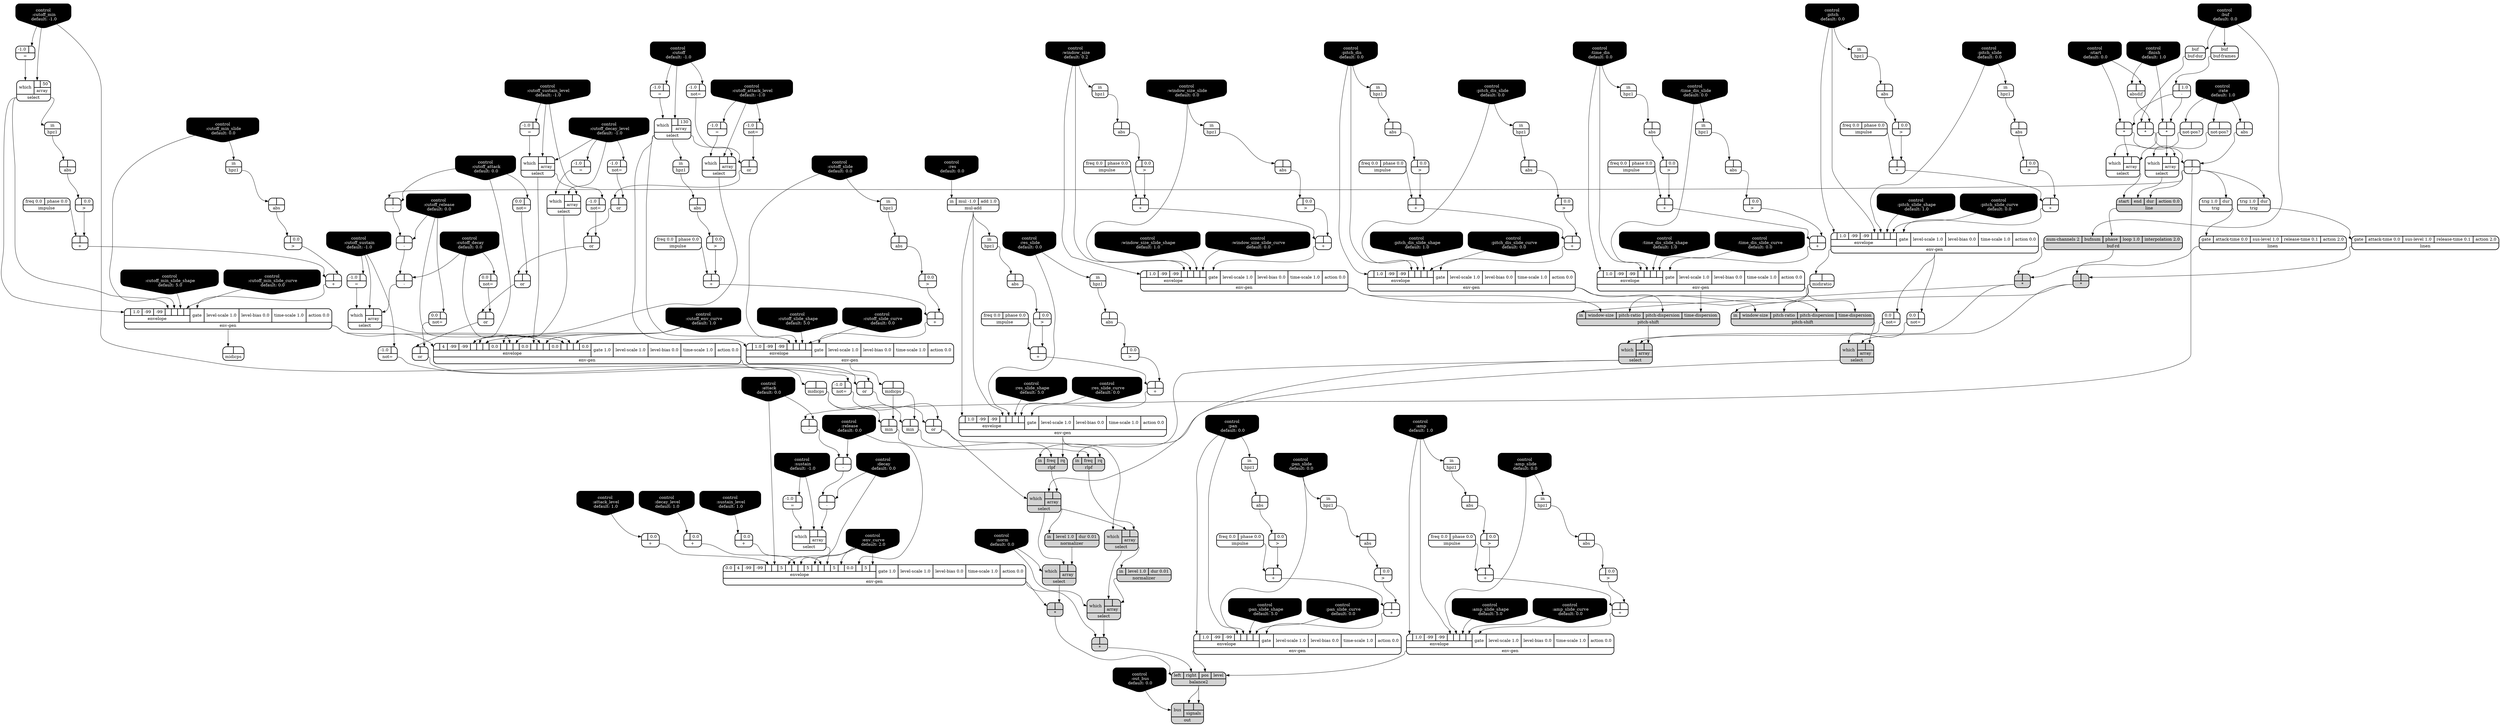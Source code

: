 digraph synthdef {
103 [label = "{{ <a> |<b> } |<__UG_NAME__>* }" style="bold, rounded" shape=record rankdir=LR];
104 [label = "{{ <a> |<b> } |<__UG_NAME__>* }" style="bold, rounded" shape=record rankdir=LR];
109 [label = "{{ <a> |<b> } |<__UG_NAME__>* }" style="bold, rounded" shape=record rankdir=LR];
116 [label = "{{ <a> |<b> } |<__UG_NAME__>* }" style="filled, bold, rounded"  shape=record rankdir=LR];
202 [label = "{{ <a> |<b> } |<__UG_NAME__>* }" style="filled, bold, rounded"  shape=record rankdir=LR];
206 [label = "{{ <a> |<b> } |<__UG_NAME__>* }" style="filled, bold, rounded"  shape=record rankdir=LR];
214 [label = "{{ <a> |<b> } |<__UG_NAME__>* }" style="filled, bold, rounded"  shape=record rankdir=LR];
67 [label = "{{ <a> |<b> } |<__UG_NAME__>+ }" style="bold, rounded" shape=record rankdir=LR];
93 [label = "{{ <a> |<b> } |<__UG_NAME__>+ }" style="bold, rounded" shape=record rankdir=LR];
97 [label = "{{ <a> |<b> } |<__UG_NAME__>+ }" style="bold, rounded" shape=record rankdir=LR];
121 [label = "{{ <a> |<b> } |<__UG_NAME__>+ }" style="bold, rounded" shape=record rankdir=LR];
125 [label = "{{ <a> |<b> } |<__UG_NAME__>+ }" style="bold, rounded" shape=record rankdir=LR];
132 [label = "{{ <a> |<b> } |<__UG_NAME__>+ }" style="bold, rounded" shape=record rankdir=LR];
136 [label = "{{ <a> |<b> } |<__UG_NAME__>+ }" style="bold, rounded" shape=record rankdir=LR];
141 [label = "{{ <a> |<b> } |<__UG_NAME__>+ }" style="bold, rounded" shape=record rankdir=LR];
151 [label = "{{ <a> |<b> } |<__UG_NAME__>+ }" style="bold, rounded" shape=record rankdir=LR];
152 [label = "{{ <a> |<b> } |<__UG_NAME__>+ }" style="bold, rounded" shape=record rankdir=LR];
173 [label = "{{ <a> |<b> } |<__UG_NAME__>+ }" style="bold, rounded" shape=record rankdir=LR];
177 [label = "{{ <a> |<b> } |<__UG_NAME__>+ }" style="bold, rounded" shape=record rankdir=LR];
186 [label = "{{ <a> |<b> } |<__UG_NAME__>+ }" style="bold, rounded" shape=record rankdir=LR];
187 [label = "{{ <a> |<b> } |<__UG_NAME__>+ }" style="bold, rounded" shape=record rankdir=LR];
193 [label = "{{ <a> |<b> 0.0} |<__UG_NAME__>+ }" style="bold, rounded" shape=record rankdir=LR];
194 [label = "{{ <a> |<b> 0.0} |<__UG_NAME__>+ }" style="bold, rounded" shape=record rankdir=LR];
195 [label = "{{ <a> |<b> 0.0} |<__UG_NAME__>+ }" style="bold, rounded" shape=record rankdir=LR];
219 [label = "{{ <a> |<b> } |<__UG_NAME__>+ }" style="bold, rounded" shape=record rankdir=LR];
223 [label = "{{ <a> |<b> } |<__UG_NAME__>+ }" style="bold, rounded" shape=record rankdir=LR];
229 [label = "{{ <a> |<b> } |<__UG_NAME__>+ }" style="bold, rounded" shape=record rankdir=LR];
231 [label = "{{ <a> |<b> } |<__UG_NAME__>+ }" style="bold, rounded" shape=record rankdir=LR];
102 [label = "{{ <a> |<b> 1.0} |<__UG_NAME__>- }" style="bold, rounded" shape=record rankdir=LR];
163 [label = "{{ <a> |<b> } |<__UG_NAME__>- }" style="bold, rounded" shape=record rankdir=LR];
164 [label = "{{ <a> |<b> } |<__UG_NAME__>- }" style="bold, rounded" shape=record rankdir=LR];
165 [label = "{{ <a> |<b> } |<__UG_NAME__>- }" style="bold, rounded" shape=record rankdir=LR];
197 [label = "{{ <a> |<b> } |<__UG_NAME__>- }" style="bold, rounded" shape=record rankdir=LR];
198 [label = "{{ <a> |<b> } |<__UG_NAME__>- }" style="bold, rounded" shape=record rankdir=LR];
199 [label = "{{ <a> |<b> } |<__UG_NAME__>- }" style="bold, rounded" shape=record rankdir=LR];
111 [label = "{{ <a> |<b> } |<__UG_NAME__>/ }" style="bold, rounded" shape=record rankdir=LR];
146 [label = "{{ <a> -1.0|<b> } |<__UG_NAME__>= }" style="bold, rounded" shape=record rankdir=LR];
154 [label = "{{ <a> -1.0|<b> } |<__UG_NAME__>= }" style="bold, rounded" shape=record rankdir=LR];
155 [label = "{{ <a> -1.0|<b> } |<__UG_NAME__>= }" style="bold, rounded" shape=record rankdir=LR];
158 [label = "{{ <a> -1.0|<b> } |<__UG_NAME__>= }" style="bold, rounded" shape=record rankdir=LR];
159 [label = "{{ <a> -1.0|<b> } |<__UG_NAME__>= }" style="bold, rounded" shape=record rankdir=LR];
162 [label = "{{ <a> -1.0|<b> } |<__UG_NAME__>= }" style="bold, rounded" shape=record rankdir=LR];
196 [label = "{{ <a> -1.0|<b> } |<__UG_NAME__>= }" style="bold, rounded" shape=record rankdir=LR];
62 [label = "{{ <a> |<b> 0.0} |<__UG_NAME__>\> }" style="bold, rounded" shape=record rankdir=LR];
66 [label = "{{ <a> |<b> 0.0} |<__UG_NAME__>\> }" style="bold, rounded" shape=record rankdir=LR];
72 [label = "{{ <a> |<b> 0.0} |<__UG_NAME__>\> }" style="bold, rounded" shape=record rankdir=LR];
92 [label = "{{ <a> |<b> 0.0} |<__UG_NAME__>\> }" style="bold, rounded" shape=record rankdir=LR];
96 [label = "{{ <a> |<b> 0.0} |<__UG_NAME__>\> }" style="bold, rounded" shape=record rankdir=LR];
120 [label = "{{ <a> |<b> 0.0} |<__UG_NAME__>\> }" style="bold, rounded" shape=record rankdir=LR];
124 [label = "{{ <a> |<b> 0.0} |<__UG_NAME__>\> }" style="bold, rounded" shape=record rankdir=LR];
131 [label = "{{ <a> |<b> 0.0} |<__UG_NAME__>\> }" style="bold, rounded" shape=record rankdir=LR];
135 [label = "{{ <a> |<b> 0.0} |<__UG_NAME__>\> }" style="bold, rounded" shape=record rankdir=LR];
140 [label = "{{ <a> |<b> 0.0} |<__UG_NAME__>\> }" style="bold, rounded" shape=record rankdir=LR];
150 [label = "{{ <a> |<b> 0.0} |<__UG_NAME__>\> }" style="bold, rounded" shape=record rankdir=LR];
172 [label = "{{ <a> |<b> 0.0} |<__UG_NAME__>\> }" style="bold, rounded" shape=record rankdir=LR];
176 [label = "{{ <a> |<b> 0.0} |<__UG_NAME__>\> }" style="bold, rounded" shape=record rankdir=LR];
185 [label = "{{ <a> |<b> 0.0} |<__UG_NAME__>\> }" style="bold, rounded" shape=record rankdir=LR];
218 [label = "{{ <a> |<b> 0.0} |<__UG_NAME__>\> }" style="bold, rounded" shape=record rankdir=LR];
222 [label = "{{ <a> |<b> 0.0} |<__UG_NAME__>\> }" style="bold, rounded" shape=record rankdir=LR];
228 [label = "{{ <a> |<b> 0.0} |<__UG_NAME__>\> }" style="bold, rounded" shape=record rankdir=LR];
230 [label = "{{ <a> |<b> 0.0} |<__UG_NAME__>\> }" style="bold, rounded" shape=record rankdir=LR];
59 [label = "{{ <a> |<b> } |<__UG_NAME__>abs }" style="bold, rounded" shape=record rankdir=LR];
61 [label = "{{ <a> |<b> } |<__UG_NAME__>abs }" style="bold, rounded" shape=record rankdir=LR];
65 [label = "{{ <a> |<b> } |<__UG_NAME__>abs }" style="bold, rounded" shape=record rankdir=LR];
71 [label = "{{ <a> |<b> } |<__UG_NAME__>abs }" style="bold, rounded" shape=record rankdir=LR];
91 [label = "{{ <a> |<b> } |<__UG_NAME__>abs }" style="bold, rounded" shape=record rankdir=LR];
95 [label = "{{ <a> |<b> } |<__UG_NAME__>abs }" style="bold, rounded" shape=record rankdir=LR];
110 [label = "{{ <a> |<b> } |<__UG_NAME__>abs }" style="bold, rounded" shape=record rankdir=LR];
119 [label = "{{ <a> |<b> } |<__UG_NAME__>abs }" style="bold, rounded" shape=record rankdir=LR];
123 [label = "{{ <a> |<b> } |<__UG_NAME__>abs }" style="bold, rounded" shape=record rankdir=LR];
130 [label = "{{ <a> |<b> } |<__UG_NAME__>abs }" style="bold, rounded" shape=record rankdir=LR];
134 [label = "{{ <a> |<b> } |<__UG_NAME__>abs }" style="bold, rounded" shape=record rankdir=LR];
139 [label = "{{ <a> |<b> } |<__UG_NAME__>abs }" style="bold, rounded" shape=record rankdir=LR];
149 [label = "{{ <a> |<b> } |<__UG_NAME__>abs }" style="bold, rounded" shape=record rankdir=LR];
171 [label = "{{ <a> |<b> } |<__UG_NAME__>abs }" style="bold, rounded" shape=record rankdir=LR];
175 [label = "{{ <a> |<b> } |<__UG_NAME__>abs }" style="bold, rounded" shape=record rankdir=LR];
184 [label = "{{ <a> |<b> } |<__UG_NAME__>abs }" style="bold, rounded" shape=record rankdir=LR];
217 [label = "{{ <a> |<b> } |<__UG_NAME__>abs }" style="bold, rounded" shape=record rankdir=LR];
221 [label = "{{ <a> |<b> } |<__UG_NAME__>abs }" style="bold, rounded" shape=record rankdir=LR];
227 [label = "{{ <a> |<b> } |<__UG_NAME__>abs }" style="bold, rounded" shape=record rankdir=LR];
108 [label = "{{ <a> |<b> } |<__UG_NAME__>absdif }" style="bold, rounded" shape=record rankdir=LR];
233 [label = "{{ <left> left|<right> right|<pos> pos|<level> level} |<__UG_NAME__>balance2 }" style="filled, bold, rounded"  shape=record rankdir=LR];
69 [label = "{{ <buf> buf} |<__UG_NAME__>buf-dur }" style="bold, rounded" shape=record rankdir=LR];
101 [label = "{{ <buf> buf} |<__UG_NAME__>buf-frames }" style="bold, rounded" shape=record rankdir=LR];
113 [label = "{{ <num____channels> num-channels 2|<bufnum> bufnum|<phase> phase|<loop> loop 1.0|<interpolation> interpolation 2.0} |<__UG_NAME__>buf-rd }" style="filled, bold, rounded"  shape=record rankdir=LR];
0 [label = "control
 :buf
 default: 0.0" shape=invhouse style="rounded, filled, bold" fillcolor=black fontcolor=white ]; 
1 [label = "control
 :amp
 default: 1.0" shape=invhouse style="rounded, filled, bold" fillcolor=black fontcolor=white ]; 
2 [label = "control
 :amp_slide
 default: 0.0" shape=invhouse style="rounded, filled, bold" fillcolor=black fontcolor=white ]; 
3 [label = "control
 :amp_slide_shape
 default: 5.0" shape=invhouse style="rounded, filled, bold" fillcolor=black fontcolor=white ]; 
4 [label = "control
 :amp_slide_curve
 default: 0.0" shape=invhouse style="rounded, filled, bold" fillcolor=black fontcolor=white ]; 
5 [label = "control
 :pan
 default: 0.0" shape=invhouse style="rounded, filled, bold" fillcolor=black fontcolor=white ]; 
6 [label = "control
 :pan_slide
 default: 0.0" shape=invhouse style="rounded, filled, bold" fillcolor=black fontcolor=white ]; 
7 [label = "control
 :pan_slide_shape
 default: 5.0" shape=invhouse style="rounded, filled, bold" fillcolor=black fontcolor=white ]; 
8 [label = "control
 :pan_slide_curve
 default: 0.0" shape=invhouse style="rounded, filled, bold" fillcolor=black fontcolor=white ]; 
9 [label = "control
 :cutoff
 default: -1.0" shape=invhouse style="rounded, filled, bold" fillcolor=black fontcolor=white ]; 
10 [label = "control
 :cutoff_slide
 default: 0.0" shape=invhouse style="rounded, filled, bold" fillcolor=black fontcolor=white ]; 
11 [label = "control
 :cutoff_slide_shape
 default: 5.0" shape=invhouse style="rounded, filled, bold" fillcolor=black fontcolor=white ]; 
12 [label = "control
 :cutoff_slide_curve
 default: 0.0" shape=invhouse style="rounded, filled, bold" fillcolor=black fontcolor=white ]; 
13 [label = "control
 :cutoff_attack
 default: 0.0" shape=invhouse style="rounded, filled, bold" fillcolor=black fontcolor=white ]; 
14 [label = "control
 :cutoff_sustain
 default: -1.0" shape=invhouse style="rounded, filled, bold" fillcolor=black fontcolor=white ]; 
15 [label = "control
 :cutoff_decay
 default: 0.0" shape=invhouse style="rounded, filled, bold" fillcolor=black fontcolor=white ]; 
16 [label = "control
 :cutoff_release
 default: 0.0" shape=invhouse style="rounded, filled, bold" fillcolor=black fontcolor=white ]; 
17 [label = "control
 :cutoff_min
 default: -1.0" shape=invhouse style="rounded, filled, bold" fillcolor=black fontcolor=white ]; 
18 [label = "control
 :cutoff_min_slide
 default: 0.0" shape=invhouse style="rounded, filled, bold" fillcolor=black fontcolor=white ]; 
19 [label = "control
 :cutoff_min_slide_shape
 default: 5.0" shape=invhouse style="rounded, filled, bold" fillcolor=black fontcolor=white ]; 
20 [label = "control
 :cutoff_min_slide_curve
 default: 0.0" shape=invhouse style="rounded, filled, bold" fillcolor=black fontcolor=white ]; 
21 [label = "control
 :cutoff_attack_level
 default: -1.0" shape=invhouse style="rounded, filled, bold" fillcolor=black fontcolor=white ]; 
22 [label = "control
 :cutoff_decay_level
 default: -1.0" shape=invhouse style="rounded, filled, bold" fillcolor=black fontcolor=white ]; 
23 [label = "control
 :cutoff_sustain_level
 default: -1.0" shape=invhouse style="rounded, filled, bold" fillcolor=black fontcolor=white ]; 
24 [label = "control
 :cutoff_env_curve
 default: 1.0" shape=invhouse style="rounded, filled, bold" fillcolor=black fontcolor=white ]; 
25 [label = "control
 :res
 default: 0.0" shape=invhouse style="rounded, filled, bold" fillcolor=black fontcolor=white ]; 
26 [label = "control
 :res_slide
 default: 0.0" shape=invhouse style="rounded, filled, bold" fillcolor=black fontcolor=white ]; 
27 [label = "control
 :res_slide_shape
 default: 5.0" shape=invhouse style="rounded, filled, bold" fillcolor=black fontcolor=white ]; 
28 [label = "control
 :res_slide_curve
 default: 0.0" shape=invhouse style="rounded, filled, bold" fillcolor=black fontcolor=white ]; 
29 [label = "control
 :attack
 default: 0.0" shape=invhouse style="rounded, filled, bold" fillcolor=black fontcolor=white ]; 
30 [label = "control
 :decay
 default: 0.0" shape=invhouse style="rounded, filled, bold" fillcolor=black fontcolor=white ]; 
31 [label = "control
 :sustain
 default: -1.0" shape=invhouse style="rounded, filled, bold" fillcolor=black fontcolor=white ]; 
32 [label = "control
 :release
 default: 0.0" shape=invhouse style="rounded, filled, bold" fillcolor=black fontcolor=white ]; 
33 [label = "control
 :attack_level
 default: 1.0" shape=invhouse style="rounded, filled, bold" fillcolor=black fontcolor=white ]; 
34 [label = "control
 :decay_level
 default: 1.0" shape=invhouse style="rounded, filled, bold" fillcolor=black fontcolor=white ]; 
35 [label = "control
 :sustain_level
 default: 1.0" shape=invhouse style="rounded, filled, bold" fillcolor=black fontcolor=white ]; 
36 [label = "control
 :env_curve
 default: 2.0" shape=invhouse style="rounded, filled, bold" fillcolor=black fontcolor=white ]; 
37 [label = "control
 :rate
 default: 1.0" shape=invhouse style="rounded, filled, bold" fillcolor=black fontcolor=white ]; 
38 [label = "control
 :start
 default: 0.0" shape=invhouse style="rounded, filled, bold" fillcolor=black fontcolor=white ]; 
39 [label = "control
 :finish
 default: 1.0" shape=invhouse style="rounded, filled, bold" fillcolor=black fontcolor=white ]; 
40 [label = "control
 :norm
 default: 0.0" shape=invhouse style="rounded, filled, bold" fillcolor=black fontcolor=white ]; 
41 [label = "control
 :pitch
 default: 0.0" shape=invhouse style="rounded, filled, bold" fillcolor=black fontcolor=white ]; 
42 [label = "control
 :pitch_slide
 default: 0.0" shape=invhouse style="rounded, filled, bold" fillcolor=black fontcolor=white ]; 
43 [label = "control
 :pitch_slide_shape
 default: 1.0" shape=invhouse style="rounded, filled, bold" fillcolor=black fontcolor=white ]; 
44 [label = "control
 :pitch_slide_curve
 default: 0.0" shape=invhouse style="rounded, filled, bold" fillcolor=black fontcolor=white ]; 
45 [label = "control
 :window_size
 default: 0.2" shape=invhouse style="rounded, filled, bold" fillcolor=black fontcolor=white ]; 
46 [label = "control
 :window_size_slide
 default: 0.0" shape=invhouse style="rounded, filled, bold" fillcolor=black fontcolor=white ]; 
47 [label = "control
 :window_size_slide_shape
 default: 1.0" shape=invhouse style="rounded, filled, bold" fillcolor=black fontcolor=white ]; 
48 [label = "control
 :window_size_slide_curve
 default: 0.0" shape=invhouse style="rounded, filled, bold" fillcolor=black fontcolor=white ]; 
49 [label = "control
 :pitch_dis
 default: 0.0" shape=invhouse style="rounded, filled, bold" fillcolor=black fontcolor=white ]; 
50 [label = "control
 :pitch_dis_slide
 default: 0.0" shape=invhouse style="rounded, filled, bold" fillcolor=black fontcolor=white ]; 
51 [label = "control
 :pitch_dis_slide_shape
 default: 1.0" shape=invhouse style="rounded, filled, bold" fillcolor=black fontcolor=white ]; 
52 [label = "control
 :pitch_dis_slide_curve
 default: 0.0" shape=invhouse style="rounded, filled, bold" fillcolor=black fontcolor=white ]; 
53 [label = "control
 :time_dis
 default: 0.0" shape=invhouse style="rounded, filled, bold" fillcolor=black fontcolor=white ]; 
54 [label = "control
 :time_dis_slide
 default: 0.0" shape=invhouse style="rounded, filled, bold" fillcolor=black fontcolor=white ]; 
55 [label = "control
 :time_dis_slide_shape
 default: 1.0" shape=invhouse style="rounded, filled, bold" fillcolor=black fontcolor=white ]; 
56 [label = "control
 :time_dis_slide_curve
 default: 0.0" shape=invhouse style="rounded, filled, bold" fillcolor=black fontcolor=white ]; 
57 [label = "control
 :out_bus
 default: 0.0" shape=invhouse style="rounded, filled, bold" fillcolor=black fontcolor=white ]; 
98 [label = "{{ {{<envelope___control___0>|1.0|-99|-99|<envelope___control___4>|<envelope___control___5>|<envelope___control___6>|<envelope___control___7>}|envelope}|<gate> gate|<level____scale> level-scale 1.0|<level____bias> level-bias 0.0|<time____scale> time-scale 1.0|<action> action 0.0} |<__UG_NAME__>env-gen }" style="bold, rounded" shape=record rankdir=LR];
126 [label = "{{ {{<envelope___control___0>|1.0|-99|-99|<envelope___control___4>|<envelope___control___5>|<envelope___control___6>|<envelope___control___7>}|envelope}|<gate> gate|<level____scale> level-scale 1.0|<level____bias> level-bias 0.0|<time____scale> time-scale 1.0|<action> action 0.0} |<__UG_NAME__>env-gen }" style="bold, rounded" shape=record rankdir=LR];
137 [label = "{{ {{<envelope___control___0>|1.0|-99|-99|<envelope___control___4>|<envelope___control___5>|<envelope___control___6>|<envelope___control___7>}|envelope}|<gate> gate|<level____scale> level-scale 1.0|<level____bias> level-bias 0.0|<time____scale> time-scale 1.0|<action> action 0.0} |<__UG_NAME__>env-gen }" style="bold, rounded" shape=record rankdir=LR];
142 [label = "{{ {{<envelope___control___0>|1.0|-99|-99|<envelope___control___4>|<envelope___control___5>|<envelope___control___6>|<envelope___control___7>}|envelope}|<gate> gate|<level____scale> level-scale 1.0|<level____bias> level-bias 0.0|<time____scale> time-scale 1.0|<action> action 0.0} |<__UG_NAME__>env-gen }" style="bold, rounded" shape=record rankdir=LR];
153 [label = "{{ {{<envelope___select___0>|1.0|-99|-99|<envelope___select___4>|<envelope___control___5>|<envelope___control___6>|<envelope___control___7>}|envelope}|<gate> gate|<level____scale> level-scale 1.0|<level____bias> level-bias 0.0|<time____scale> time-scale 1.0|<action> action 0.0} |<__UG_NAME__>env-gen }" style="bold, rounded" shape=record rankdir=LR];
167 [label = "{{ {{<envelope___env____gen___0>|4|-99|-99|<envelope___select___4>|<envelope___control___5>|<envelope___control___6>|0.0|<envelope___select___8>|<envelope___control___9>|<envelope___control___10>|0.0|<envelope___select___12>|<envelope___select___13>|<envelope___control___14>|0.0|<envelope___env____gen___16>|<envelope___control___17>|<envelope___control___18>|0.0}|envelope}|<gate> gate 1.0|<level____scale> level-scale 1.0|<level____bias> level-bias 0.0|<time____scale> time-scale 1.0|<action> action 0.0} |<__UG_NAME__>env-gen }" style="bold, rounded" shape=record rankdir=LR];
178 [label = "{{ {{<envelope___select___0>|1.0|-99|-99|<envelope___select___4>|<envelope___control___5>|<envelope___control___6>|<envelope___control___7>}|envelope}|<gate> gate|<level____scale> level-scale 1.0|<level____bias> level-bias 0.0|<time____scale> time-scale 1.0|<action> action 0.0} |<__UG_NAME__>env-gen }" style="bold, rounded" shape=record rankdir=LR];
188 [label = "{{ {{<envelope___mul____add___0>|1.0|-99|-99|<envelope___mul____add___4>|<envelope___control___5>|<envelope___control___6>|<envelope___control___7>}|envelope}|<gate> gate|<level____scale> level-scale 1.0|<level____bias> level-bias 0.0|<time____scale> time-scale 1.0|<action> action 0.0} |<__UG_NAME__>env-gen }" style="bold, rounded" shape=record rankdir=LR];
201 [label = "{{ {{0.0|4|-99|-99|<envelope___binary____op____u____gen___4>|<envelope___control___5>|5|<envelope___control___7>|<envelope___binary____op____u____gen___8>|<envelope___control___9>|5|<envelope___control___11>|<envelope___binary____op____u____gen___12>|<envelope___select___13>|5|<envelope___control___15>|0.0|<envelope___control___17>|5|<envelope___control___19>}|envelope}|<gate> gate 1.0|<level____scale> level-scale 1.0|<level____bias> level-bias 0.0|<time____scale> time-scale 1.0|<action> action 0.0} |<__UG_NAME__>env-gen }" style="bold, rounded" shape=record rankdir=LR];
224 [label = "{{ {{<envelope___control___0>|1.0|-99|-99|<envelope___control___4>|<envelope___control___5>|<envelope___control___6>|<envelope___control___7>}|envelope}|<gate> gate|<level____scale> level-scale 1.0|<level____bias> level-bias 0.0|<time____scale> time-scale 1.0|<action> action 0.0} |<__UG_NAME__>env-gen }" style="bold, rounded" shape=record rankdir=LR];
232 [label = "{{ {{<envelope___control___0>|1.0|-99|-99|<envelope___control___4>|<envelope___control___5>|<envelope___control___6>|<envelope___control___7>}|envelope}|<gate> gate|<level____scale> level-scale 1.0|<level____bias> level-bias 0.0|<time____scale> time-scale 1.0|<action> action 0.0} |<__UG_NAME__>env-gen }" style="bold, rounded" shape=record rankdir=LR];
58 [label = "{{ <in> in} |<__UG_NAME__>hpz1 }" style="bold, rounded" shape=record rankdir=LR];
60 [label = "{{ <in> in} |<__UG_NAME__>hpz1 }" style="bold, rounded" shape=record rankdir=LR];
64 [label = "{{ <in> in} |<__UG_NAME__>hpz1 }" style="bold, rounded" shape=record rankdir=LR];
70 [label = "{{ <in> in} |<__UG_NAME__>hpz1 }" style="bold, rounded" shape=record rankdir=LR];
90 [label = "{{ <in> in} |<__UG_NAME__>hpz1 }" style="bold, rounded" shape=record rankdir=LR];
94 [label = "{{ <in> in} |<__UG_NAME__>hpz1 }" style="bold, rounded" shape=record rankdir=LR];
118 [label = "{{ <in> in} |<__UG_NAME__>hpz1 }" style="bold, rounded" shape=record rankdir=LR];
122 [label = "{{ <in> in} |<__UG_NAME__>hpz1 }" style="bold, rounded" shape=record rankdir=LR];
129 [label = "{{ <in> in} |<__UG_NAME__>hpz1 }" style="bold, rounded" shape=record rankdir=LR];
133 [label = "{{ <in> in} |<__UG_NAME__>hpz1 }" style="bold, rounded" shape=record rankdir=LR];
138 [label = "{{ <in> in} |<__UG_NAME__>hpz1 }" style="bold, rounded" shape=record rankdir=LR];
148 [label = "{{ <in> in} |<__UG_NAME__>hpz1 }" style="bold, rounded" shape=record rankdir=LR];
170 [label = "{{ <in> in} |<__UG_NAME__>hpz1 }" style="bold, rounded" shape=record rankdir=LR];
174 [label = "{{ <in> in} |<__UG_NAME__>hpz1 }" style="bold, rounded" shape=record rankdir=LR];
183 [label = "{{ <in> in} |<__UG_NAME__>hpz1 }" style="bold, rounded" shape=record rankdir=LR];
216 [label = "{{ <in> in} |<__UG_NAME__>hpz1 }" style="bold, rounded" shape=record rankdir=LR];
220 [label = "{{ <in> in} |<__UG_NAME__>hpz1 }" style="bold, rounded" shape=record rankdir=LR];
226 [label = "{{ <in> in} |<__UG_NAME__>hpz1 }" style="bold, rounded" shape=record rankdir=LR];
63 [label = "{{ <freq> freq 0.0|<phase> phase 0.0} |<__UG_NAME__>impulse }" style="bold, rounded" shape=record rankdir=LR];
68 [label = "{{ <freq> freq 0.0|<phase> phase 0.0} |<__UG_NAME__>impulse }" style="bold, rounded" shape=record rankdir=LR];
117 [label = "{{ <freq> freq 0.0|<phase> phase 0.0} |<__UG_NAME__>impulse }" style="bold, rounded" shape=record rankdir=LR];
128 [label = "{{ <freq> freq 0.0|<phase> phase 0.0} |<__UG_NAME__>impulse }" style="bold, rounded" shape=record rankdir=LR];
145 [label = "{{ <freq> freq 0.0|<phase> phase 0.0} |<__UG_NAME__>impulse }" style="bold, rounded" shape=record rankdir=LR];
169 [label = "{{ <freq> freq 0.0|<phase> phase 0.0} |<__UG_NAME__>impulse }" style="bold, rounded" shape=record rankdir=LR];
181 [label = "{{ <freq> freq 0.0|<phase> phase 0.0} |<__UG_NAME__>impulse }" style="bold, rounded" shape=record rankdir=LR];
215 [label = "{{ <freq> freq 0.0|<phase> phase 0.0} |<__UG_NAME__>impulse }" style="bold, rounded" shape=record rankdir=LR];
225 [label = "{{ <freq> freq 0.0|<phase> phase 0.0} |<__UG_NAME__>impulse }" style="bold, rounded" shape=record rankdir=LR];
112 [label = "{{ <start> start|<end> end|<dur> dur|<action> action 0.0} |<__UG_NAME__>line }" style="filled, bold, rounded"  shape=record rankdir=LR];
115 [label = "{{ <gate> gate|<attack____time> attack-time 0.0|<sus____level> sus-level 1.0|<release____time> release-time 0.1|<action> action 2.0} |<__UG_NAME__>linen }" style="bold, rounded" shape=record rankdir=LR];
205 [label = "{{ <gate> gate|<attack____time> attack-time 0.0|<sus____level> sus-level 1.0|<release____time> release-time 0.1|<action> action 2.0} |<__UG_NAME__>linen }" style="bold, rounded" shape=record rankdir=LR];
168 [label = "{{ <a> |<b> } |<__UG_NAME__>midicps }" style="bold, rounded" shape=record rankdir=LR];
179 [label = "{{ <a> |<b> } |<__UG_NAME__>midicps }" style="bold, rounded" shape=record rankdir=LR];
235 [label = "{{ <a> |<b> } |<__UG_NAME__>midicps }" style="bold, rounded" shape=record rankdir=LR];
127 [label = "{{ <a> |<b> } |<__UG_NAME__>midiratio }" style="bold, rounded" shape=record rankdir=LR];
180 [label = "{{ <a> |<b> } |<__UG_NAME__>min }" style="bold, rounded" shape=record rankdir=LR];
209 [label = "{{ <a> |<b> } |<__UG_NAME__>min }" style="bold, rounded" shape=record rankdir=LR];
182 [label = "{{ <in> in|<mul> mul -1.0|<add> add 1.0} |<__UG_NAME__>mul-add }" style="bold, rounded" shape=record rankdir=LR];
191 [label = "{{ <in> in|<level> level 1.0|<dur> dur 0.01} |<__UG_NAME__>normalizer }" style="filled, bold, rounded"  shape=record rankdir=LR];
212 [label = "{{ <in> in|<level> level 1.0|<dur> dur 0.01} |<__UG_NAME__>normalizer }" style="filled, bold, rounded"  shape=record rankdir=LR];
100 [label = "{{ <a> |<b> } |<__UG_NAME__>not-pos? }" style="bold, rounded" shape=record rankdir=LR];
106 [label = "{{ <a> |<b> } |<__UG_NAME__>not-pos? }" style="bold, rounded" shape=record rankdir=LR];
73 [label = "{{ <a> -1.0|<b> } |<__UG_NAME__>not= }" style="bold, rounded" shape=record rankdir=LR];
74 [label = "{{ <a> -1.0|<b> } |<__UG_NAME__>not= }" style="bold, rounded" shape=record rankdir=LR];
76 [label = "{{ <a> -1.0|<b> } |<__UG_NAME__>not= }" style="bold, rounded" shape=record rankdir=LR];
78 [label = "{{ <a> -1.0|<b> } |<__UG_NAME__>not= }" style="bold, rounded" shape=record rankdir=LR];
80 [label = "{{ <a> 0.0|<b> } |<__UG_NAME__>not= }" style="bold, rounded" shape=record rankdir=LR];
82 [label = "{{ <a> 0.0|<b> } |<__UG_NAME__>not= }" style="bold, rounded" shape=record rankdir=LR];
84 [label = "{{ <a> 0.0|<b> } |<__UG_NAME__>not= }" style="bold, rounded" shape=record rankdir=LR];
86 [label = "{{ <a> -1.0|<b> } |<__UG_NAME__>not= }" style="bold, rounded" shape=record rankdir=LR];
88 [label = "{{ <a> -1.0|<b> } |<__UG_NAME__>not= }" style="bold, rounded" shape=record rankdir=LR];
99 [label = "{{ <a> 0.0|<b> } |<__UG_NAME__>not= }" style="bold, rounded" shape=record rankdir=LR];
203 [label = "{{ <a> 0.0|<b> } |<__UG_NAME__>not= }" style="bold, rounded" shape=record rankdir=LR];
75 [label = "{{ <a> |<b> } |<__UG_NAME__>or }" style="bold, rounded" shape=record rankdir=LR];
77 [label = "{{ <a> |<b> } |<__UG_NAME__>or }" style="bold, rounded" shape=record rankdir=LR];
79 [label = "{{ <a> |<b> } |<__UG_NAME__>or }" style="bold, rounded" shape=record rankdir=LR];
81 [label = "{{ <a> |<b> } |<__UG_NAME__>or }" style="bold, rounded" shape=record rankdir=LR];
83 [label = "{{ <a> |<b> } |<__UG_NAME__>or }" style="bold, rounded" shape=record rankdir=LR];
85 [label = "{{ <a> |<b> } |<__UG_NAME__>or }" style="bold, rounded" shape=record rankdir=LR];
87 [label = "{{ <a> |<b> } |<__UG_NAME__>or }" style="bold, rounded" shape=record rankdir=LR];
89 [label = "{{ <a> |<b> } |<__UG_NAME__>or }" style="bold, rounded" shape=record rankdir=LR];
234 [label = "{{ <bus> bus|{{<signals___balance2___0>|<signals___balance2___1>}|signals}} |<__UG_NAME__>out }" style="filled, bold, rounded"  shape=record rankdir=LR];
143 [label = "{{ <in> in|<window____size> window-size|<pitch____ratio> pitch-ratio|<pitch____dispersion> pitch-dispersion|<time____dispersion> time-dispersion} |<__UG_NAME__>pitch-shift }" style="filled, bold, rounded"  shape=record rankdir=LR];
207 [label = "{{ <in> in|<window____size> window-size|<pitch____ratio> pitch-ratio|<pitch____dispersion> pitch-dispersion|<time____dispersion> time-dispersion} |<__UG_NAME__>pitch-shift }" style="filled, bold, rounded"  shape=record rankdir=LR];
189 [label = "{{ <in> in|<freq> freq|<rq> rq} |<__UG_NAME__>rlpf }" style="filled, bold, rounded"  shape=record rankdir=LR];
210 [label = "{{ <in> in|<freq> freq|<rq> rq} |<__UG_NAME__>rlpf }" style="filled, bold, rounded"  shape=record rankdir=LR];
105 [label = "{{ <which> which|{{<array___binary____op____u____gen___0>|<array___binary____op____u____gen___1>}|array}} |<__UG_NAME__>select }" style="bold, rounded" shape=record rankdir=LR];
107 [label = "{{ <which> which|{{<array___binary____op____u____gen___0>|<array___binary____op____u____gen___1>}|array}} |<__UG_NAME__>select }" style="bold, rounded" shape=record rankdir=LR];
144 [label = "{{ <which> which|{{<array___binary____op____u____gen___0>|<array___pitch____shift___1>}|array}} |<__UG_NAME__>select }" style="filled, bold, rounded"  shape=record rankdir=LR];
147 [label = "{{ <which> which|{{<array___control___0>|50}|array}} |<__UG_NAME__>select }" style="bold, rounded" shape=record rankdir=LR];
156 [label = "{{ <which> which|{{<array___control___0>|130}|array}} |<__UG_NAME__>select }" style="bold, rounded" shape=record rankdir=LR];
157 [label = "{{ <which> which|{{<array___control___0>|<array___select___1>}|array}} |<__UG_NAME__>select }" style="bold, rounded" shape=record rankdir=LR];
160 [label = "{{ <which> which|{{<array___control___0>|<array___control___1>}|array}} |<__UG_NAME__>select }" style="bold, rounded" shape=record rankdir=LR];
161 [label = "{{ <which> which|{{<array___control___0>|<array___select___1>}|array}} |<__UG_NAME__>select }" style="bold, rounded" shape=record rankdir=LR];
166 [label = "{{ <which> which|{{<array___control___0>|<array___binary____op____u____gen___1>}|array}} |<__UG_NAME__>select }" style="bold, rounded" shape=record rankdir=LR];
190 [label = "{{ <which> which|{{<array___select___0>|<array___rlpf___1>}|array}} |<__UG_NAME__>select }" style="filled, bold, rounded"  shape=record rankdir=LR];
192 [label = "{{ <which> which|{{<array___select___0>|<array___normalizer___1>}|array}} |<__UG_NAME__>select }" style="filled, bold, rounded"  shape=record rankdir=LR];
200 [label = "{{ <which> which|{{<array___control___0>|<array___binary____op____u____gen___1>}|array}} |<__UG_NAME__>select }" style="bold, rounded" shape=record rankdir=LR];
208 [label = "{{ <which> which|{{<array___binary____op____u____gen___0>|<array___pitch____shift___1>}|array}} |<__UG_NAME__>select }" style="filled, bold, rounded"  shape=record rankdir=LR];
211 [label = "{{ <which> which|{{<array___select___0>|<array___rlpf___1>}|array}} |<__UG_NAME__>select }" style="filled, bold, rounded"  shape=record rankdir=LR];
213 [label = "{{ <which> which|{{<array___select___0>|<array___normalizer___1>}|array}} |<__UG_NAME__>select }" style="filled, bold, rounded"  shape=record rankdir=LR];
114 [label = "{{ <trig> trig 1.0|<dur> dur} |<__UG_NAME__>trig }" style="bold, rounded" shape=record rankdir=LR];
204 [label = "{{ <trig> trig 1.0|<dur> dur} |<__UG_NAME__>trig }" style="bold, rounded" shape=record rankdir=LR];

102:__UG_NAME__ -> 103:b ;
38:__UG_NAME__ -> 103:a ;
102:__UG_NAME__ -> 104:b ;
39:__UG_NAME__ -> 104:a ;
108:__UG_NAME__ -> 109:b ;
69:__UG_NAME__ -> 109:a ;
115:__UG_NAME__ -> 116:b ;
113:__UG_NAME__ -> 116:a ;
192:__UG_NAME__ -> 202:b ;
201:__UG_NAME__ -> 202:a ;
205:__UG_NAME__ -> 206:b ;
113:__UG_NAME__ -> 206:a ;
213:__UG_NAME__ -> 214:b ;
201:__UG_NAME__ -> 214:a ;
66:__UG_NAME__ -> 67:b ;
63:__UG_NAME__ -> 67:a ;
92:__UG_NAME__ -> 93:b ;
68:__UG_NAME__ -> 93:a ;
96:__UG_NAME__ -> 97:b ;
93:__UG_NAME__ -> 97:a ;
120:__UG_NAME__ -> 121:b ;
117:__UG_NAME__ -> 121:a ;
124:__UG_NAME__ -> 125:b ;
121:__UG_NAME__ -> 125:a ;
131:__UG_NAME__ -> 132:b ;
128:__UG_NAME__ -> 132:a ;
135:__UG_NAME__ -> 136:b ;
132:__UG_NAME__ -> 136:a ;
140:__UG_NAME__ -> 141:b ;
67:__UG_NAME__ -> 141:a ;
150:__UG_NAME__ -> 151:b ;
145:__UG_NAME__ -> 151:a ;
62:__UG_NAME__ -> 152:b ;
151:__UG_NAME__ -> 152:a ;
172:__UG_NAME__ -> 173:b ;
169:__UG_NAME__ -> 173:a ;
176:__UG_NAME__ -> 177:b ;
173:__UG_NAME__ -> 177:a ;
185:__UG_NAME__ -> 186:b ;
181:__UG_NAME__ -> 186:a ;
72:__UG_NAME__ -> 187:b ;
186:__UG_NAME__ -> 187:a ;
33:__UG_NAME__ -> 193:a ;
34:__UG_NAME__ -> 194:a ;
35:__UG_NAME__ -> 195:a ;
218:__UG_NAME__ -> 219:b ;
215:__UG_NAME__ -> 219:a ;
222:__UG_NAME__ -> 223:b ;
219:__UG_NAME__ -> 223:a ;
228:__UG_NAME__ -> 229:b ;
225:__UG_NAME__ -> 229:a ;
230:__UG_NAME__ -> 231:b ;
229:__UG_NAME__ -> 231:a ;
101:__UG_NAME__ -> 102:a ;
13:__UG_NAME__ -> 163:b ;
111:__UG_NAME__ -> 163:a ;
16:__UG_NAME__ -> 164:b ;
163:__UG_NAME__ -> 164:a ;
15:__UG_NAME__ -> 165:b ;
164:__UG_NAME__ -> 165:a ;
29:__UG_NAME__ -> 197:b ;
111:__UG_NAME__ -> 197:a ;
32:__UG_NAME__ -> 198:b ;
197:__UG_NAME__ -> 198:a ;
30:__UG_NAME__ -> 199:b ;
198:__UG_NAME__ -> 199:a ;
110:__UG_NAME__ -> 111:b ;
109:__UG_NAME__ -> 111:a ;
17:__UG_NAME__ -> 146:b ;
21:__UG_NAME__ -> 154:b ;
9:__UG_NAME__ -> 155:b ;
22:__UG_NAME__ -> 158:b ;
23:__UG_NAME__ -> 159:b ;
14:__UG_NAME__ -> 162:b ;
31:__UG_NAME__ -> 196:b ;
61:__UG_NAME__ -> 62:a ;
65:__UG_NAME__ -> 66:a ;
71:__UG_NAME__ -> 72:a ;
91:__UG_NAME__ -> 92:a ;
95:__UG_NAME__ -> 96:a ;
119:__UG_NAME__ -> 120:a ;
123:__UG_NAME__ -> 124:a ;
130:__UG_NAME__ -> 131:a ;
134:__UG_NAME__ -> 135:a ;
139:__UG_NAME__ -> 140:a ;
149:__UG_NAME__ -> 150:a ;
171:__UG_NAME__ -> 172:a ;
175:__UG_NAME__ -> 176:a ;
184:__UG_NAME__ -> 185:a ;
217:__UG_NAME__ -> 218:a ;
221:__UG_NAME__ -> 222:a ;
227:__UG_NAME__ -> 228:a ;
59:__UG_NAME__ -> 230:a ;
58:__UG_NAME__ -> 59:a ;
60:__UG_NAME__ -> 61:a ;
64:__UG_NAME__ -> 65:a ;
70:__UG_NAME__ -> 71:a ;
90:__UG_NAME__ -> 91:a ;
94:__UG_NAME__ -> 95:a ;
37:__UG_NAME__ -> 110:a ;
118:__UG_NAME__ -> 119:a ;
122:__UG_NAME__ -> 123:a ;
129:__UG_NAME__ -> 130:a ;
133:__UG_NAME__ -> 134:a ;
138:__UG_NAME__ -> 139:a ;
148:__UG_NAME__ -> 149:a ;
170:__UG_NAME__ -> 171:a ;
174:__UG_NAME__ -> 175:a ;
183:__UG_NAME__ -> 184:a ;
216:__UG_NAME__ -> 217:a ;
220:__UG_NAME__ -> 221:a ;
226:__UG_NAME__ -> 227:a ;
38:__UG_NAME__ -> 108:b ;
39:__UG_NAME__ -> 108:a ;
232:__UG_NAME__ -> 233:level ;
224:__UG_NAME__ -> 233:pos ;
214:__UG_NAME__ -> 233:right ;
202:__UG_NAME__ -> 233:left ;
0:__UG_NAME__ -> 69:buf ;
0:__UG_NAME__ -> 101:buf ;
112:__UG_NAME__ -> 113:phase ;
0:__UG_NAME__ -> 113:bufnum ;
97:__UG_NAME__ -> 98:gate ;
41:__UG_NAME__ -> 98:envelope___control___0 ;
41:__UG_NAME__ -> 98:envelope___control___4 ;
42:__UG_NAME__ -> 98:envelope___control___5 ;
43:__UG_NAME__ -> 98:envelope___control___6 ;
44:__UG_NAME__ -> 98:envelope___control___7 ;
125:__UG_NAME__ -> 126:gate ;
45:__UG_NAME__ -> 126:envelope___control___0 ;
45:__UG_NAME__ -> 126:envelope___control___4 ;
46:__UG_NAME__ -> 126:envelope___control___5 ;
47:__UG_NAME__ -> 126:envelope___control___6 ;
48:__UG_NAME__ -> 126:envelope___control___7 ;
136:__UG_NAME__ -> 137:gate ;
49:__UG_NAME__ -> 137:envelope___control___0 ;
49:__UG_NAME__ -> 137:envelope___control___4 ;
50:__UG_NAME__ -> 137:envelope___control___5 ;
51:__UG_NAME__ -> 137:envelope___control___6 ;
52:__UG_NAME__ -> 137:envelope___control___7 ;
141:__UG_NAME__ -> 142:gate ;
53:__UG_NAME__ -> 142:envelope___control___0 ;
53:__UG_NAME__ -> 142:envelope___control___4 ;
54:__UG_NAME__ -> 142:envelope___control___5 ;
55:__UG_NAME__ -> 142:envelope___control___6 ;
56:__UG_NAME__ -> 142:envelope___control___7 ;
152:__UG_NAME__ -> 153:gate ;
147:__UG_NAME__ -> 153:envelope___select___0 ;
147:__UG_NAME__ -> 153:envelope___select___4 ;
18:__UG_NAME__ -> 153:envelope___control___5 ;
19:__UG_NAME__ -> 153:envelope___control___6 ;
20:__UG_NAME__ -> 153:envelope___control___7 ;
153:__UG_NAME__ -> 167:envelope___env____gen___0 ;
157:__UG_NAME__ -> 167:envelope___select___4 ;
13:__UG_NAME__ -> 167:envelope___control___5 ;
24:__UG_NAME__ -> 167:envelope___control___6 ;
161:__UG_NAME__ -> 167:envelope___select___8 ;
15:__UG_NAME__ -> 167:envelope___control___9 ;
24:__UG_NAME__ -> 167:envelope___control___10 ;
160:__UG_NAME__ -> 167:envelope___select___12 ;
166:__UG_NAME__ -> 167:envelope___select___13 ;
24:__UG_NAME__ -> 167:envelope___control___14 ;
153:__UG_NAME__ -> 167:envelope___env____gen___16 ;
16:__UG_NAME__ -> 167:envelope___control___17 ;
24:__UG_NAME__ -> 167:envelope___control___18 ;
177:__UG_NAME__ -> 178:gate ;
156:__UG_NAME__ -> 178:envelope___select___0 ;
156:__UG_NAME__ -> 178:envelope___select___4 ;
10:__UG_NAME__ -> 178:envelope___control___5 ;
11:__UG_NAME__ -> 178:envelope___control___6 ;
12:__UG_NAME__ -> 178:envelope___control___7 ;
187:__UG_NAME__ -> 188:gate ;
182:__UG_NAME__ -> 188:envelope___mul____add___0 ;
182:__UG_NAME__ -> 188:envelope___mul____add___4 ;
26:__UG_NAME__ -> 188:envelope___control___5 ;
27:__UG_NAME__ -> 188:envelope___control___6 ;
28:__UG_NAME__ -> 188:envelope___control___7 ;
193:__UG_NAME__ -> 201:envelope___binary____op____u____gen___4 ;
29:__UG_NAME__ -> 201:envelope___control___5 ;
36:__UG_NAME__ -> 201:envelope___control___7 ;
194:__UG_NAME__ -> 201:envelope___binary____op____u____gen___8 ;
30:__UG_NAME__ -> 201:envelope___control___9 ;
36:__UG_NAME__ -> 201:envelope___control___11 ;
195:__UG_NAME__ -> 201:envelope___binary____op____u____gen___12 ;
200:__UG_NAME__ -> 201:envelope___select___13 ;
36:__UG_NAME__ -> 201:envelope___control___15 ;
32:__UG_NAME__ -> 201:envelope___control___17 ;
36:__UG_NAME__ -> 201:envelope___control___19 ;
223:__UG_NAME__ -> 224:gate ;
5:__UG_NAME__ -> 224:envelope___control___0 ;
5:__UG_NAME__ -> 224:envelope___control___4 ;
6:__UG_NAME__ -> 224:envelope___control___5 ;
7:__UG_NAME__ -> 224:envelope___control___6 ;
8:__UG_NAME__ -> 224:envelope___control___7 ;
231:__UG_NAME__ -> 232:gate ;
1:__UG_NAME__ -> 232:envelope___control___0 ;
1:__UG_NAME__ -> 232:envelope___control___4 ;
2:__UG_NAME__ -> 232:envelope___control___5 ;
3:__UG_NAME__ -> 232:envelope___control___6 ;
4:__UG_NAME__ -> 232:envelope___control___7 ;
2:__UG_NAME__ -> 58:in ;
18:__UG_NAME__ -> 60:in ;
53:__UG_NAME__ -> 64:in ;
26:__UG_NAME__ -> 70:in ;
41:__UG_NAME__ -> 90:in ;
42:__UG_NAME__ -> 94:in ;
45:__UG_NAME__ -> 118:in ;
46:__UG_NAME__ -> 122:in ;
49:__UG_NAME__ -> 129:in ;
50:__UG_NAME__ -> 133:in ;
54:__UG_NAME__ -> 138:in ;
147:__UG_NAME__ -> 148:in ;
156:__UG_NAME__ -> 170:in ;
10:__UG_NAME__ -> 174:in ;
182:__UG_NAME__ -> 183:in ;
5:__UG_NAME__ -> 216:in ;
6:__UG_NAME__ -> 220:in ;
1:__UG_NAME__ -> 226:in ;
111:__UG_NAME__ -> 112:dur ;
107:__UG_NAME__ -> 112:end ;
105:__UG_NAME__ -> 112:start ;
114:__UG_NAME__ -> 115:gate ;
204:__UG_NAME__ -> 205:gate ;
167:__UG_NAME__ -> 168:a ;
178:__UG_NAME__ -> 179:a ;
153:__UG_NAME__ -> 235:a ;
98:__UG_NAME__ -> 127:a ;
179:__UG_NAME__ -> 180:b ;
168:__UG_NAME__ -> 180:a ;
179:__UG_NAME__ -> 209:b ;
168:__UG_NAME__ -> 209:a ;
25:__UG_NAME__ -> 182:in ;
190:__UG_NAME__ -> 191:in ;
211:__UG_NAME__ -> 212:in ;
37:__UG_NAME__ -> 100:a ;
37:__UG_NAME__ -> 106:a ;
9:__UG_NAME__ -> 73:b ;
21:__UG_NAME__ -> 74:b ;
22:__UG_NAME__ -> 76:b ;
23:__UG_NAME__ -> 78:b ;
13:__UG_NAME__ -> 80:b ;
15:__UG_NAME__ -> 82:b ;
16:__UG_NAME__ -> 84:b ;
14:__UG_NAME__ -> 86:b ;
17:__UG_NAME__ -> 88:b ;
98:__UG_NAME__ -> 99:b ;
98:__UG_NAME__ -> 203:b ;
74:__UG_NAME__ -> 75:b ;
73:__UG_NAME__ -> 75:a ;
76:__UG_NAME__ -> 77:b ;
75:__UG_NAME__ -> 77:a ;
78:__UG_NAME__ -> 79:b ;
77:__UG_NAME__ -> 79:a ;
80:__UG_NAME__ -> 81:b ;
79:__UG_NAME__ -> 81:a ;
82:__UG_NAME__ -> 83:b ;
81:__UG_NAME__ -> 83:a ;
84:__UG_NAME__ -> 85:b ;
83:__UG_NAME__ -> 85:a ;
86:__UG_NAME__ -> 87:b ;
85:__UG_NAME__ -> 87:a ;
88:__UG_NAME__ -> 89:b ;
87:__UG_NAME__ -> 89:a ;
233:__UG_NAME__ -> 234:signals___balance2___0 ;
233:__UG_NAME__ -> 234:signals___balance2___1 ;
57:__UG_NAME__ -> 234:bus ;
142:__UG_NAME__ -> 143:time____dispersion ;
137:__UG_NAME__ -> 143:pitch____dispersion ;
127:__UG_NAME__ -> 143:pitch____ratio ;
126:__UG_NAME__ -> 143:window____size ;
116:__UG_NAME__ -> 143:in ;
142:__UG_NAME__ -> 207:time____dispersion ;
137:__UG_NAME__ -> 207:pitch____dispersion ;
127:__UG_NAME__ -> 207:pitch____ratio ;
126:__UG_NAME__ -> 207:window____size ;
206:__UG_NAME__ -> 207:in ;
188:__UG_NAME__ -> 189:rq ;
180:__UG_NAME__ -> 189:freq ;
144:__UG_NAME__ -> 189:in ;
188:__UG_NAME__ -> 210:rq ;
209:__UG_NAME__ -> 210:freq ;
208:__UG_NAME__ -> 210:in ;
103:__UG_NAME__ -> 105:array___binary____op____u____gen___0 ;
104:__UG_NAME__ -> 105:array___binary____op____u____gen___1 ;
100:__UG_NAME__ -> 105:which ;
104:__UG_NAME__ -> 107:array___binary____op____u____gen___0 ;
103:__UG_NAME__ -> 107:array___binary____op____u____gen___1 ;
106:__UG_NAME__ -> 107:which ;
116:__UG_NAME__ -> 144:array___binary____op____u____gen___0 ;
143:__UG_NAME__ -> 144:array___pitch____shift___1 ;
99:__UG_NAME__ -> 144:which ;
17:__UG_NAME__ -> 147:array___control___0 ;
146:__UG_NAME__ -> 147:which ;
9:__UG_NAME__ -> 156:array___control___0 ;
155:__UG_NAME__ -> 156:which ;
21:__UG_NAME__ -> 157:array___control___0 ;
156:__UG_NAME__ -> 157:array___select___1 ;
154:__UG_NAME__ -> 157:which ;
23:__UG_NAME__ -> 160:array___control___0 ;
22:__UG_NAME__ -> 160:array___control___1 ;
159:__UG_NAME__ -> 160:which ;
22:__UG_NAME__ -> 161:array___control___0 ;
160:__UG_NAME__ -> 161:array___select___1 ;
158:__UG_NAME__ -> 161:which ;
14:__UG_NAME__ -> 166:array___control___0 ;
165:__UG_NAME__ -> 166:array___binary____op____u____gen___1 ;
162:__UG_NAME__ -> 166:which ;
144:__UG_NAME__ -> 190:array___select___0 ;
189:__UG_NAME__ -> 190:array___rlpf___1 ;
89:__UG_NAME__ -> 190:which ;
190:__UG_NAME__ -> 192:array___select___0 ;
191:__UG_NAME__ -> 192:array___normalizer___1 ;
40:__UG_NAME__ -> 192:which ;
31:__UG_NAME__ -> 200:array___control___0 ;
199:__UG_NAME__ -> 200:array___binary____op____u____gen___1 ;
196:__UG_NAME__ -> 200:which ;
206:__UG_NAME__ -> 208:array___binary____op____u____gen___0 ;
207:__UG_NAME__ -> 208:array___pitch____shift___1 ;
203:__UG_NAME__ -> 208:which ;
190:__UG_NAME__ -> 211:array___select___0 ;
210:__UG_NAME__ -> 211:array___rlpf___1 ;
89:__UG_NAME__ -> 211:which ;
211:__UG_NAME__ -> 213:array___select___0 ;
212:__UG_NAME__ -> 213:array___normalizer___1 ;
40:__UG_NAME__ -> 213:which ;
111:__UG_NAME__ -> 114:dur ;
111:__UG_NAME__ -> 204:dur ;

}